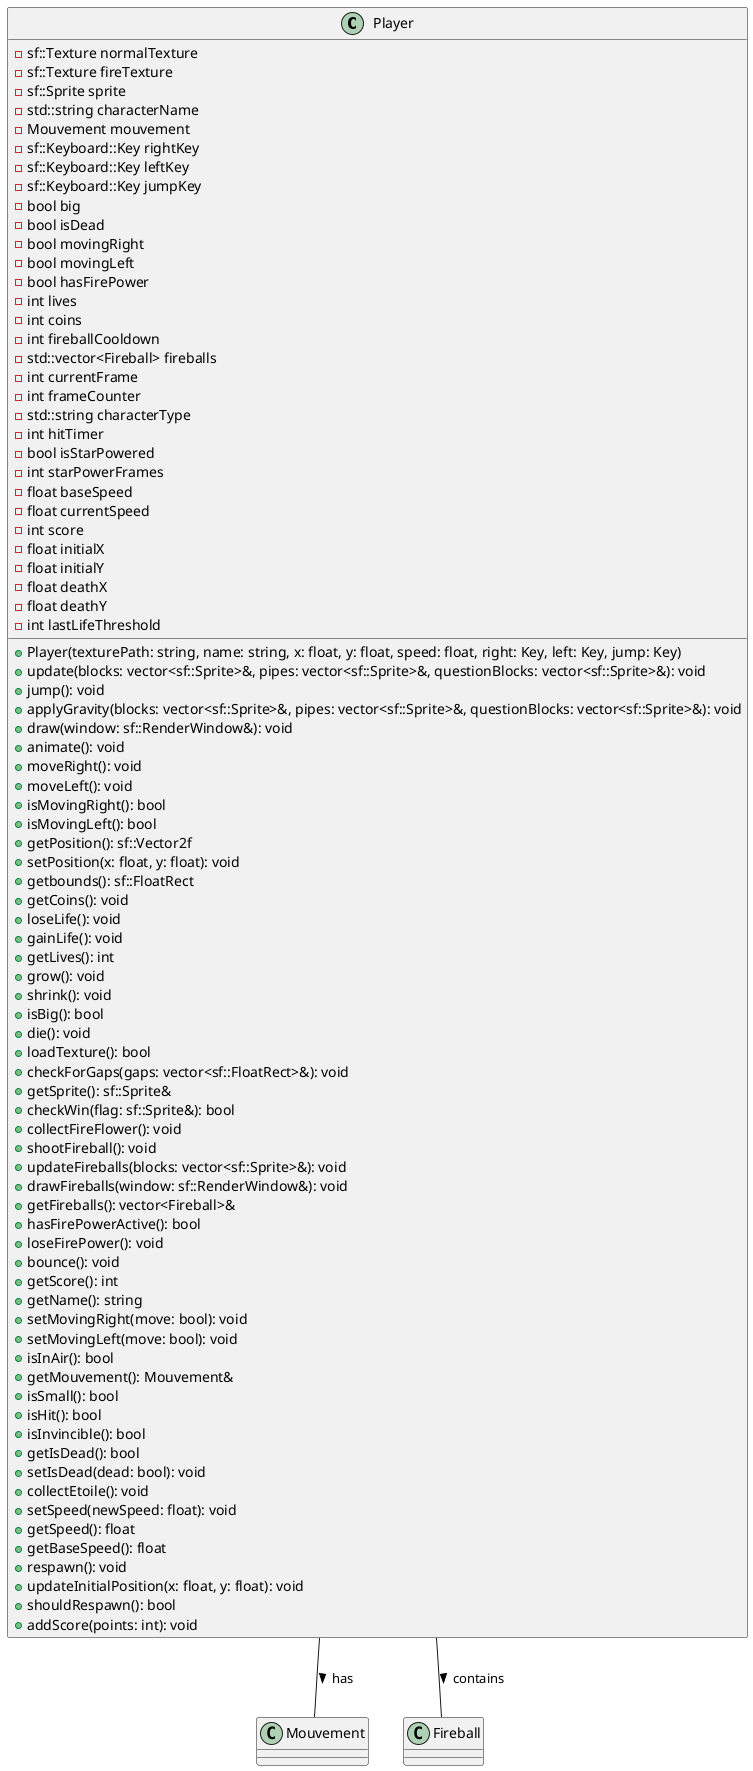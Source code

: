@startuml Player_class_diagram

class Player {
  - sf::Texture normalTexture
  - sf::Texture fireTexture
  - sf::Sprite sprite
  - std::string characterName
  - Mouvement mouvement
  - sf::Keyboard::Key rightKey
  - sf::Keyboard::Key leftKey
  - sf::Keyboard::Key jumpKey
  - bool big
  - bool isDead
  - bool movingRight
  - bool movingLeft
  - bool hasFirePower
  - int lives
  - int coins
  - int fireballCooldown
  - std::vector<Fireball> fireballs
  - int currentFrame
  - int frameCounter
  - std::string characterType
  - int hitTimer
  - bool isStarPowered
  - int starPowerFrames
  - float baseSpeed
  - float currentSpeed
  - int score
  - float initialX
  - float initialY
  - float deathX
  - float deathY
  - int lastLifeThreshold
  
  + Player(texturePath: string, name: string, x: float, y: float, speed: float, right: Key, left: Key, jump: Key)
  + update(blocks: vector<sf::Sprite>&, pipes: vector<sf::Sprite>&, questionBlocks: vector<sf::Sprite>&): void
  + jump(): void
  + applyGravity(blocks: vector<sf::Sprite>&, pipes: vector<sf::Sprite>&, questionBlocks: vector<sf::Sprite>&): void
  + draw(window: sf::RenderWindow&): void
  + animate(): void
  + moveRight(): void
  + moveLeft(): void
  + isMovingRight(): bool
  + isMovingLeft(): bool
  + getPosition(): sf::Vector2f
  + setPosition(x: float, y: float): void
  + getbounds(): sf::FloatRect
  + getCoins(): void
  + loseLife(): void
  + gainLife(): void
  + getLives(): int
  + grow(): void
  + shrink(): void
  + isBig(): bool
  + die(): void
  + loadTexture(): bool
  + checkForGaps(gaps: vector<sf::FloatRect>&): void
  + getSprite(): sf::Sprite&
  + checkWin(flag: sf::Sprite&): bool
  + collectFireFlower(): void
  + shootFireball(): void
  + updateFireballs(blocks: vector<sf::Sprite>&): void
  + drawFireballs(window: sf::RenderWindow&): void
  + getFireballs(): vector<Fireball>&
  + hasFirePowerActive(): bool
  + loseFirePower(): void
  + bounce(): void
  + getScore(): int
  + getName(): string
  + setMovingRight(move: bool): void
  + setMovingLeft(move: bool): void
  + isInAir(): bool
  + getMouvement(): Mouvement&
  + isSmall(): bool
  + isHit(): bool
  + isInvincible(): bool
  + getIsDead(): bool
  + setIsDead(dead: bool): void
  + collectEtoile(): void
  + setSpeed(newSpeed: float): void
  + getSpeed(): float
  + getBaseSpeed(): float
  + respawn(): void
  + updateInitialPosition(x: float, y: float): void
  + shouldRespawn(): bool
  + addScore(points: int): void
}

class Mouvement {
}

class Fireball {
}

Player -- Mouvement : has >
Player -- Fireball : contains >

@enduml
